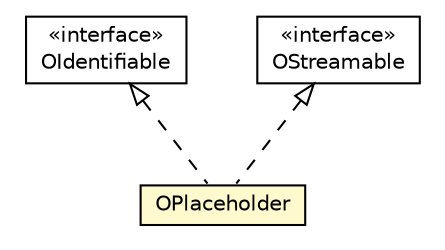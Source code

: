 #!/usr/local/bin/dot
#
# Class diagram 
# Generated by UMLGraph version R5_6-24-gf6e263 (http://www.umlgraph.org/)
#

digraph G {
	edge [fontname="Helvetica",fontsize=10,labelfontname="Helvetica",labelfontsize=10];
	node [fontname="Helvetica",fontsize=10,shape=plaintext];
	nodesep=0.25;
	ranksep=0.5;
	// com.orientechnologies.orient.core.db.record.OPlaceholder
	c5192115 [label=<<table title="com.orientechnologies.orient.core.db.record.OPlaceholder" border="0" cellborder="1" cellspacing="0" cellpadding="2" port="p" bgcolor="lemonChiffon" href="./OPlaceholder.html">
		<tr><td><table border="0" cellspacing="0" cellpadding="1">
<tr><td align="center" balign="center"> OPlaceholder </td></tr>
		</table></td></tr>
		</table>>, URL="./OPlaceholder.html", fontname="Helvetica", fontcolor="black", fontsize=10.0];
	// com.orientechnologies.orient.core.db.record.OIdentifiable
	c5192120 [label=<<table title="com.orientechnologies.orient.core.db.record.OIdentifiable" border="0" cellborder="1" cellspacing="0" cellpadding="2" port="p" href="./OIdentifiable.html">
		<tr><td><table border="0" cellspacing="0" cellpadding="1">
<tr><td align="center" balign="center"> &#171;interface&#187; </td></tr>
<tr><td align="center" balign="center"> OIdentifiable </td></tr>
		</table></td></tr>
		</table>>, URL="./OIdentifiable.html", fontname="Helvetica", fontcolor="black", fontsize=10.0];
	// com.orientechnologies.orient.core.serialization.OStreamable
	c5193107 [label=<<table title="com.orientechnologies.orient.core.serialization.OStreamable" border="0" cellborder="1" cellspacing="0" cellpadding="2" port="p" href="../../serialization/OStreamable.html">
		<tr><td><table border="0" cellspacing="0" cellpadding="1">
<tr><td align="center" balign="center"> &#171;interface&#187; </td></tr>
<tr><td align="center" balign="center"> OStreamable </td></tr>
		</table></td></tr>
		</table>>, URL="../../serialization/OStreamable.html", fontname="Helvetica", fontcolor="black", fontsize=10.0];
	//com.orientechnologies.orient.core.db.record.OPlaceholder implements com.orientechnologies.orient.core.db.record.OIdentifiable
	c5192120:p -> c5192115:p [dir=back,arrowtail=empty,style=dashed];
	//com.orientechnologies.orient.core.db.record.OPlaceholder implements com.orientechnologies.orient.core.serialization.OStreamable
	c5193107:p -> c5192115:p [dir=back,arrowtail=empty,style=dashed];
}

